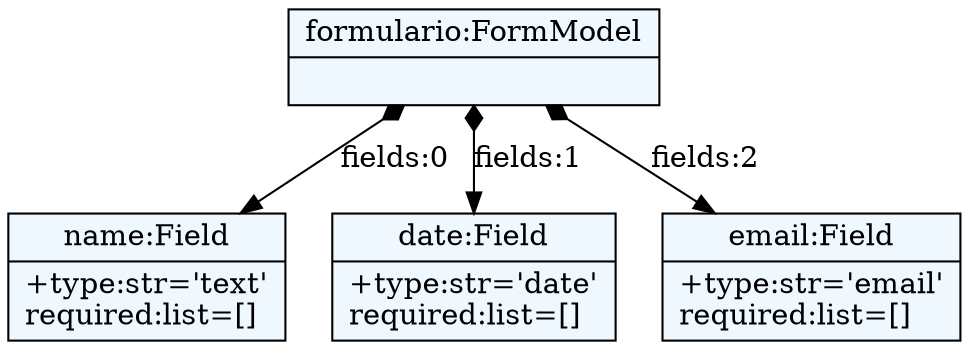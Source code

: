
    digraph xtext {
    fontname = "Bitstream Vera Sans"
    fontsize = 8
    node[
        shape=record,
        style=filled,
        fillcolor=aliceblue
    ]
    nodesep = 0.3
    edge[dir=black,arrowtail=empty]


140508095292864 -> 140508095414400 [label="fields:0" arrowtail=diamond dir=both]
140508095414400[label="{name:Field|+type:str='text'\lrequired:list=[]\l}"]
140508095292864 -> 140508095414848 [label="fields:1" arrowtail=diamond dir=both]
140508095414848[label="{date:Field|+type:str='date'\lrequired:list=[]\l}"]
140508095292864 -> 140508095414904 [label="fields:2" arrowtail=diamond dir=both]
140508095414904[label="{email:Field|+type:str='email'\lrequired:list=[]\l}"]
140508095292864[label="{formulario:FormModel|}"]

}
